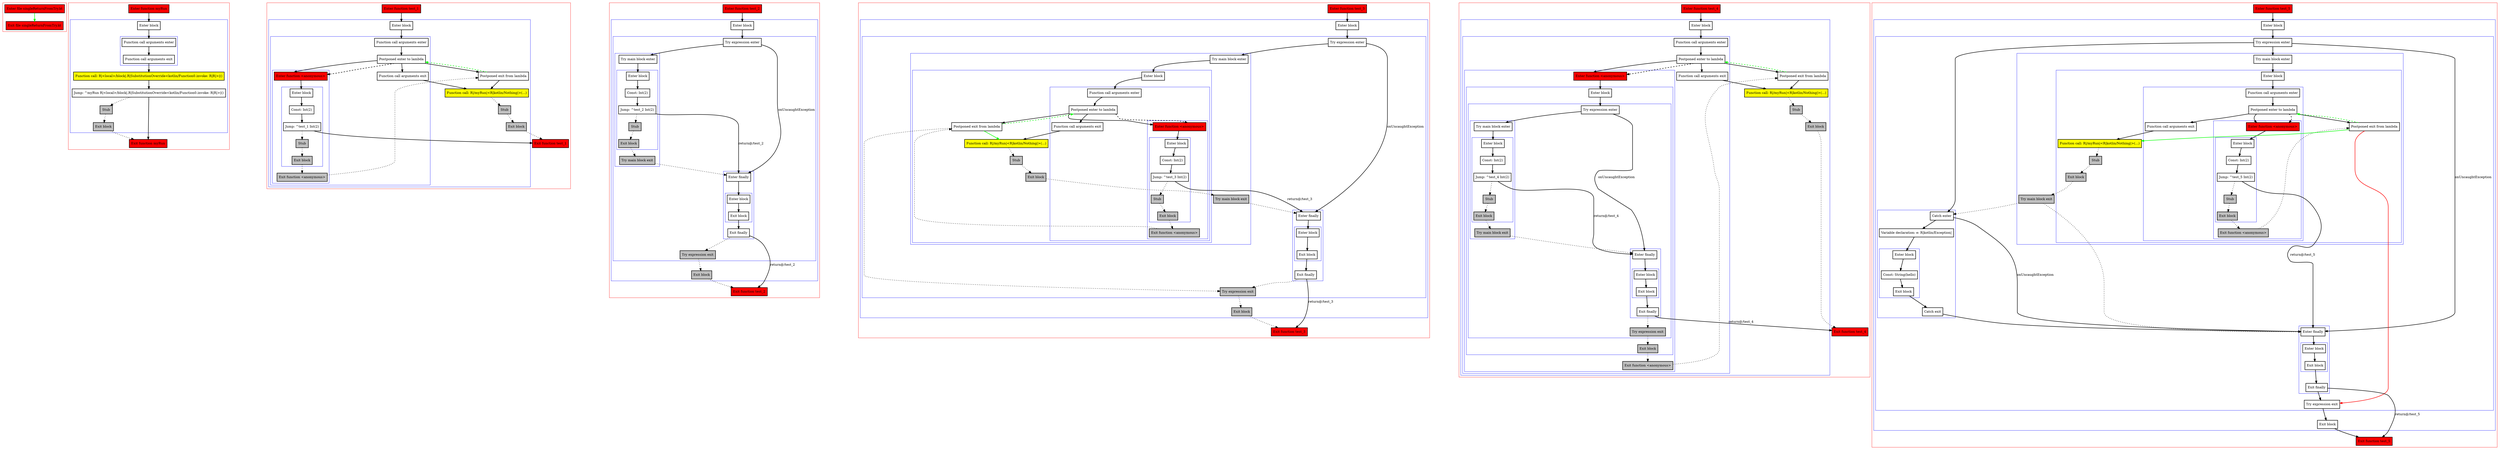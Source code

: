 digraph singleReturnFromTry_kt {
    graph [nodesep=3]
    node [shape=box penwidth=2]
    edge [penwidth=2]

    subgraph cluster_0 {
        color=red
        0 [label="Enter file singleReturnFromTry.kt" style="filled" fillcolor=red];
        1 [label="Exit file singleReturnFromTry.kt" style="filled" fillcolor=red];
    }
    0 -> {1} [color=green];

    subgraph cluster_1 {
        color=red
        2 [label="Enter function myRun" style="filled" fillcolor=red];
        subgraph cluster_2 {
            color=blue
            3 [label="Enter block"];
            subgraph cluster_3 {
                color=blue
                4 [label="Function call arguments enter"];
                5 [label="Function call arguments exit"];
            }
            6 [label="Function call: R|<local>/block|.R|SubstitutionOverride<kotlin/Function0.invoke: R|R|>|()" style="filled" fillcolor=yellow];
            7 [label="Jump: ^myRun R|<local>/block|.R|SubstitutionOverride<kotlin/Function0.invoke: R|R|>|()"];
            8 [label="Stub" style="filled" fillcolor=gray];
            9 [label="Exit block" style="filled" fillcolor=gray];
        }
        10 [label="Exit function myRun" style="filled" fillcolor=red];
    }
    2 -> {3};
    3 -> {4};
    4 -> {5};
    5 -> {6};
    6 -> {7};
    7 -> {10};
    7 -> {8} [style=dotted];
    8 -> {9} [style=dotted];
    9 -> {10} [style=dotted];

    subgraph cluster_4 {
        color=red
        11 [label="Enter function test_1" style="filled" fillcolor=red];
        subgraph cluster_5 {
            color=blue
            12 [label="Enter block"];
            subgraph cluster_6 {
                color=blue
                13 [label="Function call arguments enter"];
                14 [label="Postponed enter to lambda"];
                subgraph cluster_7 {
                    color=blue
                    15 [label="Enter function <anonymous>" style="filled" fillcolor=red];
                    subgraph cluster_8 {
                        color=blue
                        16 [label="Enter block"];
                        17 [label="Const: Int(2)"];
                        18 [label="Jump: ^test_1 Int(2)"];
                        19 [label="Stub" style="filled" fillcolor=gray];
                        20 [label="Exit block" style="filled" fillcolor=gray];
                    }
                    21 [label="Exit function <anonymous>" style="filled" fillcolor=gray];
                }
                22 [label="Function call arguments exit"];
            }
            23 [label="Postponed exit from lambda"];
            24 [label="Function call: R|/myRun|<R|kotlin/Nothing|>(...)" style="filled" fillcolor=yellow];
            25 [label="Stub" style="filled" fillcolor=gray];
            26 [label="Exit block" style="filled" fillcolor=gray];
        }
        27 [label="Exit function test_1" style="filled" fillcolor=red];
    }
    11 -> {12};
    12 -> {13};
    13 -> {14};
    14 -> {15 22 23};
    14 -> {15} [style=dashed];
    15 -> {16};
    16 -> {17};
    17 -> {18};
    18 -> {27};
    18 -> {19} [style=dotted];
    19 -> {20} [style=dotted];
    20 -> {21} [style=dotted];
    21 -> {23} [style=dotted];
    22 -> {24};
    23 -> {24};
    23 -> {14} [color=green style=dashed];
    24 -> {25} [style=dotted];
    25 -> {26} [style=dotted];
    26 -> {27} [style=dotted];

    subgraph cluster_9 {
        color=red
        28 [label="Enter function test_2" style="filled" fillcolor=red];
        subgraph cluster_10 {
            color=blue
            29 [label="Enter block"];
            subgraph cluster_11 {
                color=blue
                30 [label="Try expression enter"];
                subgraph cluster_12 {
                    color=blue
                    31 [label="Try main block enter"];
                    subgraph cluster_13 {
                        color=blue
                        32 [label="Enter block"];
                        33 [label="Const: Int(2)"];
                        34 [label="Jump: ^test_2 Int(2)"];
                        35 [label="Stub" style="filled" fillcolor=gray];
                        36 [label="Exit block" style="filled" fillcolor=gray];
                    }
                    37 [label="Try main block exit" style="filled" fillcolor=gray];
                }
                subgraph cluster_14 {
                    color=blue
                    38 [label="Enter finally"];
                    subgraph cluster_15 {
                        color=blue
                        39 [label="Enter block"];
                        40 [label="Exit block"];
                    }
                    41 [label="Exit finally"];
                }
                42 [label="Try expression exit" style="filled" fillcolor=gray];
            }
            43 [label="Exit block" style="filled" fillcolor=gray];
        }
        44 [label="Exit function test_2" style="filled" fillcolor=red];
    }
    28 -> {29};
    29 -> {30};
    30 -> {31};
    30 -> {38} [label="onUncaughtException"];
    31 -> {32};
    32 -> {33};
    33 -> {34};
    34 -> {38} [label="return@/test_2"];
    34 -> {35} [style=dotted];
    35 -> {36} [style=dotted];
    36 -> {37} [style=dotted];
    37 -> {38} [style=dotted];
    38 -> {39};
    39 -> {40};
    40 -> {41};
    41 -> {44} [label="return@/test_2"];
    41 -> {42} [style=dotted];
    42 -> {43} [style=dotted];
    43 -> {44} [style=dotted];

    subgraph cluster_16 {
        color=red
        45 [label="Enter function test_3" style="filled" fillcolor=red];
        subgraph cluster_17 {
            color=blue
            46 [label="Enter block"];
            subgraph cluster_18 {
                color=blue
                47 [label="Try expression enter"];
                subgraph cluster_19 {
                    color=blue
                    48 [label="Try main block enter"];
                    subgraph cluster_20 {
                        color=blue
                        49 [label="Enter block"];
                        subgraph cluster_21 {
                            color=blue
                            50 [label="Function call arguments enter"];
                            51 [label="Postponed enter to lambda"];
                            subgraph cluster_22 {
                                color=blue
                                52 [label="Enter function <anonymous>" style="filled" fillcolor=red];
                                subgraph cluster_23 {
                                    color=blue
                                    53 [label="Enter block"];
                                    54 [label="Const: Int(2)"];
                                    55 [label="Jump: ^test_3 Int(2)"];
                                    56 [label="Stub" style="filled" fillcolor=gray];
                                    57 [label="Exit block" style="filled" fillcolor=gray];
                                }
                                58 [label="Exit function <anonymous>" style="filled" fillcolor=gray];
                            }
                            59 [label="Function call arguments exit"];
                        }
                        60 [label="Postponed exit from lambda"];
                        61 [label="Function call: R|/myRun|<R|kotlin/Nothing|>(...)" style="filled" fillcolor=yellow];
                        62 [label="Stub" style="filled" fillcolor=gray];
                        63 [label="Exit block" style="filled" fillcolor=gray];
                    }
                    64 [label="Try main block exit" style="filled" fillcolor=gray];
                }
                subgraph cluster_24 {
                    color=blue
                    65 [label="Enter finally"];
                    subgraph cluster_25 {
                        color=blue
                        66 [label="Enter block"];
                        67 [label="Exit block"];
                    }
                    68 [label="Exit finally"];
                }
                69 [label="Try expression exit" style="filled" fillcolor=gray];
            }
            70 [label="Exit block" style="filled" fillcolor=gray];
        }
        71 [label="Exit function test_3" style="filled" fillcolor=red];
    }
    45 -> {46};
    46 -> {47};
    47 -> {48};
    47 -> {65} [label="onUncaughtException"];
    48 -> {49};
    49 -> {50};
    50 -> {51};
    51 -> {52 59 60};
    51 -> {52} [style=dashed];
    52 -> {53};
    53 -> {54};
    54 -> {55};
    55 -> {65} [label="return@/test_3"];
    55 -> {56} [style=dotted];
    56 -> {57} [style=dotted];
    57 -> {58} [style=dotted];
    58 -> {60} [style=dotted];
    59 -> {61};
    60 -> {51} [color=green style=dashed];
    60 -> {61} [color=green];
    60 -> {69} [style=dotted];
    61 -> {62} [style=dotted];
    62 -> {63} [style=dotted];
    63 -> {64} [style=dotted];
    64 -> {65} [style=dotted];
    65 -> {66};
    66 -> {67};
    67 -> {68};
    68 -> {71} [label="return@/test_3"];
    68 -> {69} [style=dotted];
    69 -> {70} [style=dotted];
    70 -> {71} [style=dotted];

    subgraph cluster_26 {
        color=red
        72 [label="Enter function test_4" style="filled" fillcolor=red];
        subgraph cluster_27 {
            color=blue
            73 [label="Enter block"];
            subgraph cluster_28 {
                color=blue
                74 [label="Function call arguments enter"];
                75 [label="Postponed enter to lambda"];
                subgraph cluster_29 {
                    color=blue
                    76 [label="Enter function <anonymous>" style="filled" fillcolor=red];
                    subgraph cluster_30 {
                        color=blue
                        77 [label="Enter block"];
                        subgraph cluster_31 {
                            color=blue
                            78 [label="Try expression enter"];
                            subgraph cluster_32 {
                                color=blue
                                79 [label="Try main block enter"];
                                subgraph cluster_33 {
                                    color=blue
                                    80 [label="Enter block"];
                                    81 [label="Const: Int(2)"];
                                    82 [label="Jump: ^test_4 Int(2)"];
                                    83 [label="Stub" style="filled" fillcolor=gray];
                                    84 [label="Exit block" style="filled" fillcolor=gray];
                                }
                                85 [label="Try main block exit" style="filled" fillcolor=gray];
                            }
                            subgraph cluster_34 {
                                color=blue
                                86 [label="Enter finally"];
                                subgraph cluster_35 {
                                    color=blue
                                    87 [label="Enter block"];
                                    88 [label="Exit block"];
                                }
                                89 [label="Exit finally"];
                            }
                            90 [label="Try expression exit" style="filled" fillcolor=gray];
                        }
                        91 [label="Exit block" style="filled" fillcolor=gray];
                    }
                    92 [label="Exit function <anonymous>" style="filled" fillcolor=gray];
                }
                93 [label="Function call arguments exit"];
            }
            94 [label="Postponed exit from lambda"];
            95 [label="Function call: R|/myRun|<R|kotlin/Nothing|>(...)" style="filled" fillcolor=yellow];
            96 [label="Stub" style="filled" fillcolor=gray];
            97 [label="Exit block" style="filled" fillcolor=gray];
        }
        98 [label="Exit function test_4" style="filled" fillcolor=red];
    }
    72 -> {73};
    73 -> {74};
    74 -> {75};
    75 -> {76 93 94};
    75 -> {76} [style=dashed];
    76 -> {77};
    77 -> {78};
    78 -> {79};
    78 -> {86} [label="onUncaughtException"];
    79 -> {80};
    80 -> {81};
    81 -> {82};
    82 -> {86} [label="return@/test_4"];
    82 -> {83} [style=dotted];
    83 -> {84} [style=dotted];
    84 -> {85} [style=dotted];
    85 -> {86} [style=dotted];
    86 -> {87};
    87 -> {88};
    88 -> {89};
    89 -> {98} [label="return@/test_4"];
    89 -> {90} [style=dotted];
    90 -> {91} [style=dotted];
    91 -> {92} [style=dotted];
    92 -> {94} [style=dotted];
    93 -> {95};
    94 -> {95};
    94 -> {75} [color=green style=dashed];
    95 -> {96} [style=dotted];
    96 -> {97} [style=dotted];
    97 -> {98} [style=dotted];

    subgraph cluster_36 {
        color=red
        99 [label="Enter function test_5" style="filled" fillcolor=red];
        subgraph cluster_37 {
            color=blue
            100 [label="Enter block"];
            subgraph cluster_38 {
                color=blue
                101 [label="Try expression enter"];
                subgraph cluster_39 {
                    color=blue
                    102 [label="Try main block enter"];
                    subgraph cluster_40 {
                        color=blue
                        103 [label="Enter block"];
                        subgraph cluster_41 {
                            color=blue
                            104 [label="Function call arguments enter"];
                            105 [label="Postponed enter to lambda"];
                            subgraph cluster_42 {
                                color=blue
                                106 [label="Enter function <anonymous>" style="filled" fillcolor=red];
                                subgraph cluster_43 {
                                    color=blue
                                    107 [label="Enter block"];
                                    108 [label="Const: Int(2)"];
                                    109 [label="Jump: ^test_5 Int(2)"];
                                    110 [label="Stub" style="filled" fillcolor=gray];
                                    111 [label="Exit block" style="filled" fillcolor=gray];
                                }
                                112 [label="Exit function <anonymous>" style="filled" fillcolor=gray];
                            }
                            113 [label="Function call arguments exit"];
                        }
                        114 [label="Postponed exit from lambda"];
                        115 [label="Function call: R|/myRun|<R|kotlin/Nothing|>(...)" style="filled" fillcolor=yellow];
                        116 [label="Stub" style="filled" fillcolor=gray];
                        117 [label="Exit block" style="filled" fillcolor=gray];
                    }
                    118 [label="Try main block exit" style="filled" fillcolor=gray];
                }
                subgraph cluster_44 {
                    color=blue
                    119 [label="Catch enter"];
                    120 [label="Variable declaration: e: R|kotlin/Exception|"];
                    subgraph cluster_45 {
                        color=blue
                        121 [label="Enter block"];
                        122 [label="Const: String(hello)"];
                        123 [label="Exit block"];
                    }
                    124 [label="Catch exit"];
                }
                subgraph cluster_46 {
                    color=blue
                    125 [label="Enter finally"];
                    subgraph cluster_47 {
                        color=blue
                        126 [label="Enter block"];
                        127 [label="Exit block"];
                    }
                    128 [label="Exit finally"];
                }
                129 [label="Try expression exit"];
            }
            130 [label="Exit block"];
        }
        131 [label="Exit function test_5" style="filled" fillcolor=red];
    }
    99 -> {100};
    100 -> {101};
    101 -> {102 119};
    101 -> {125} [label="onUncaughtException"];
    102 -> {103};
    103 -> {104};
    104 -> {105};
    105 -> {106 113 114};
    105 -> {106} [style=dashed];
    106 -> {107};
    107 -> {108};
    108 -> {109};
    109 -> {125} [label="return@/test_5"];
    109 -> {110} [style=dotted];
    110 -> {111} [style=dotted];
    111 -> {112} [style=dotted];
    112 -> {114} [style=dotted];
    113 -> {115};
    114 -> {105} [color=green style=dashed];
    114 -> {115} [color=green];
    114 -> {129} [color=red];
    115 -> {116} [style=dotted];
    116 -> {117} [style=dotted];
    117 -> {118} [style=dotted];
    118 -> {119 125} [style=dotted];
    119 -> {120};
    119 -> {125} [label="onUncaughtException"];
    120 -> {121};
    121 -> {122};
    122 -> {123};
    123 -> {124};
    124 -> {125};
    125 -> {126};
    126 -> {127};
    127 -> {128};
    128 -> {129};
    128 -> {131} [label="return@/test_5"];
    129 -> {130};
    130 -> {131};

}
